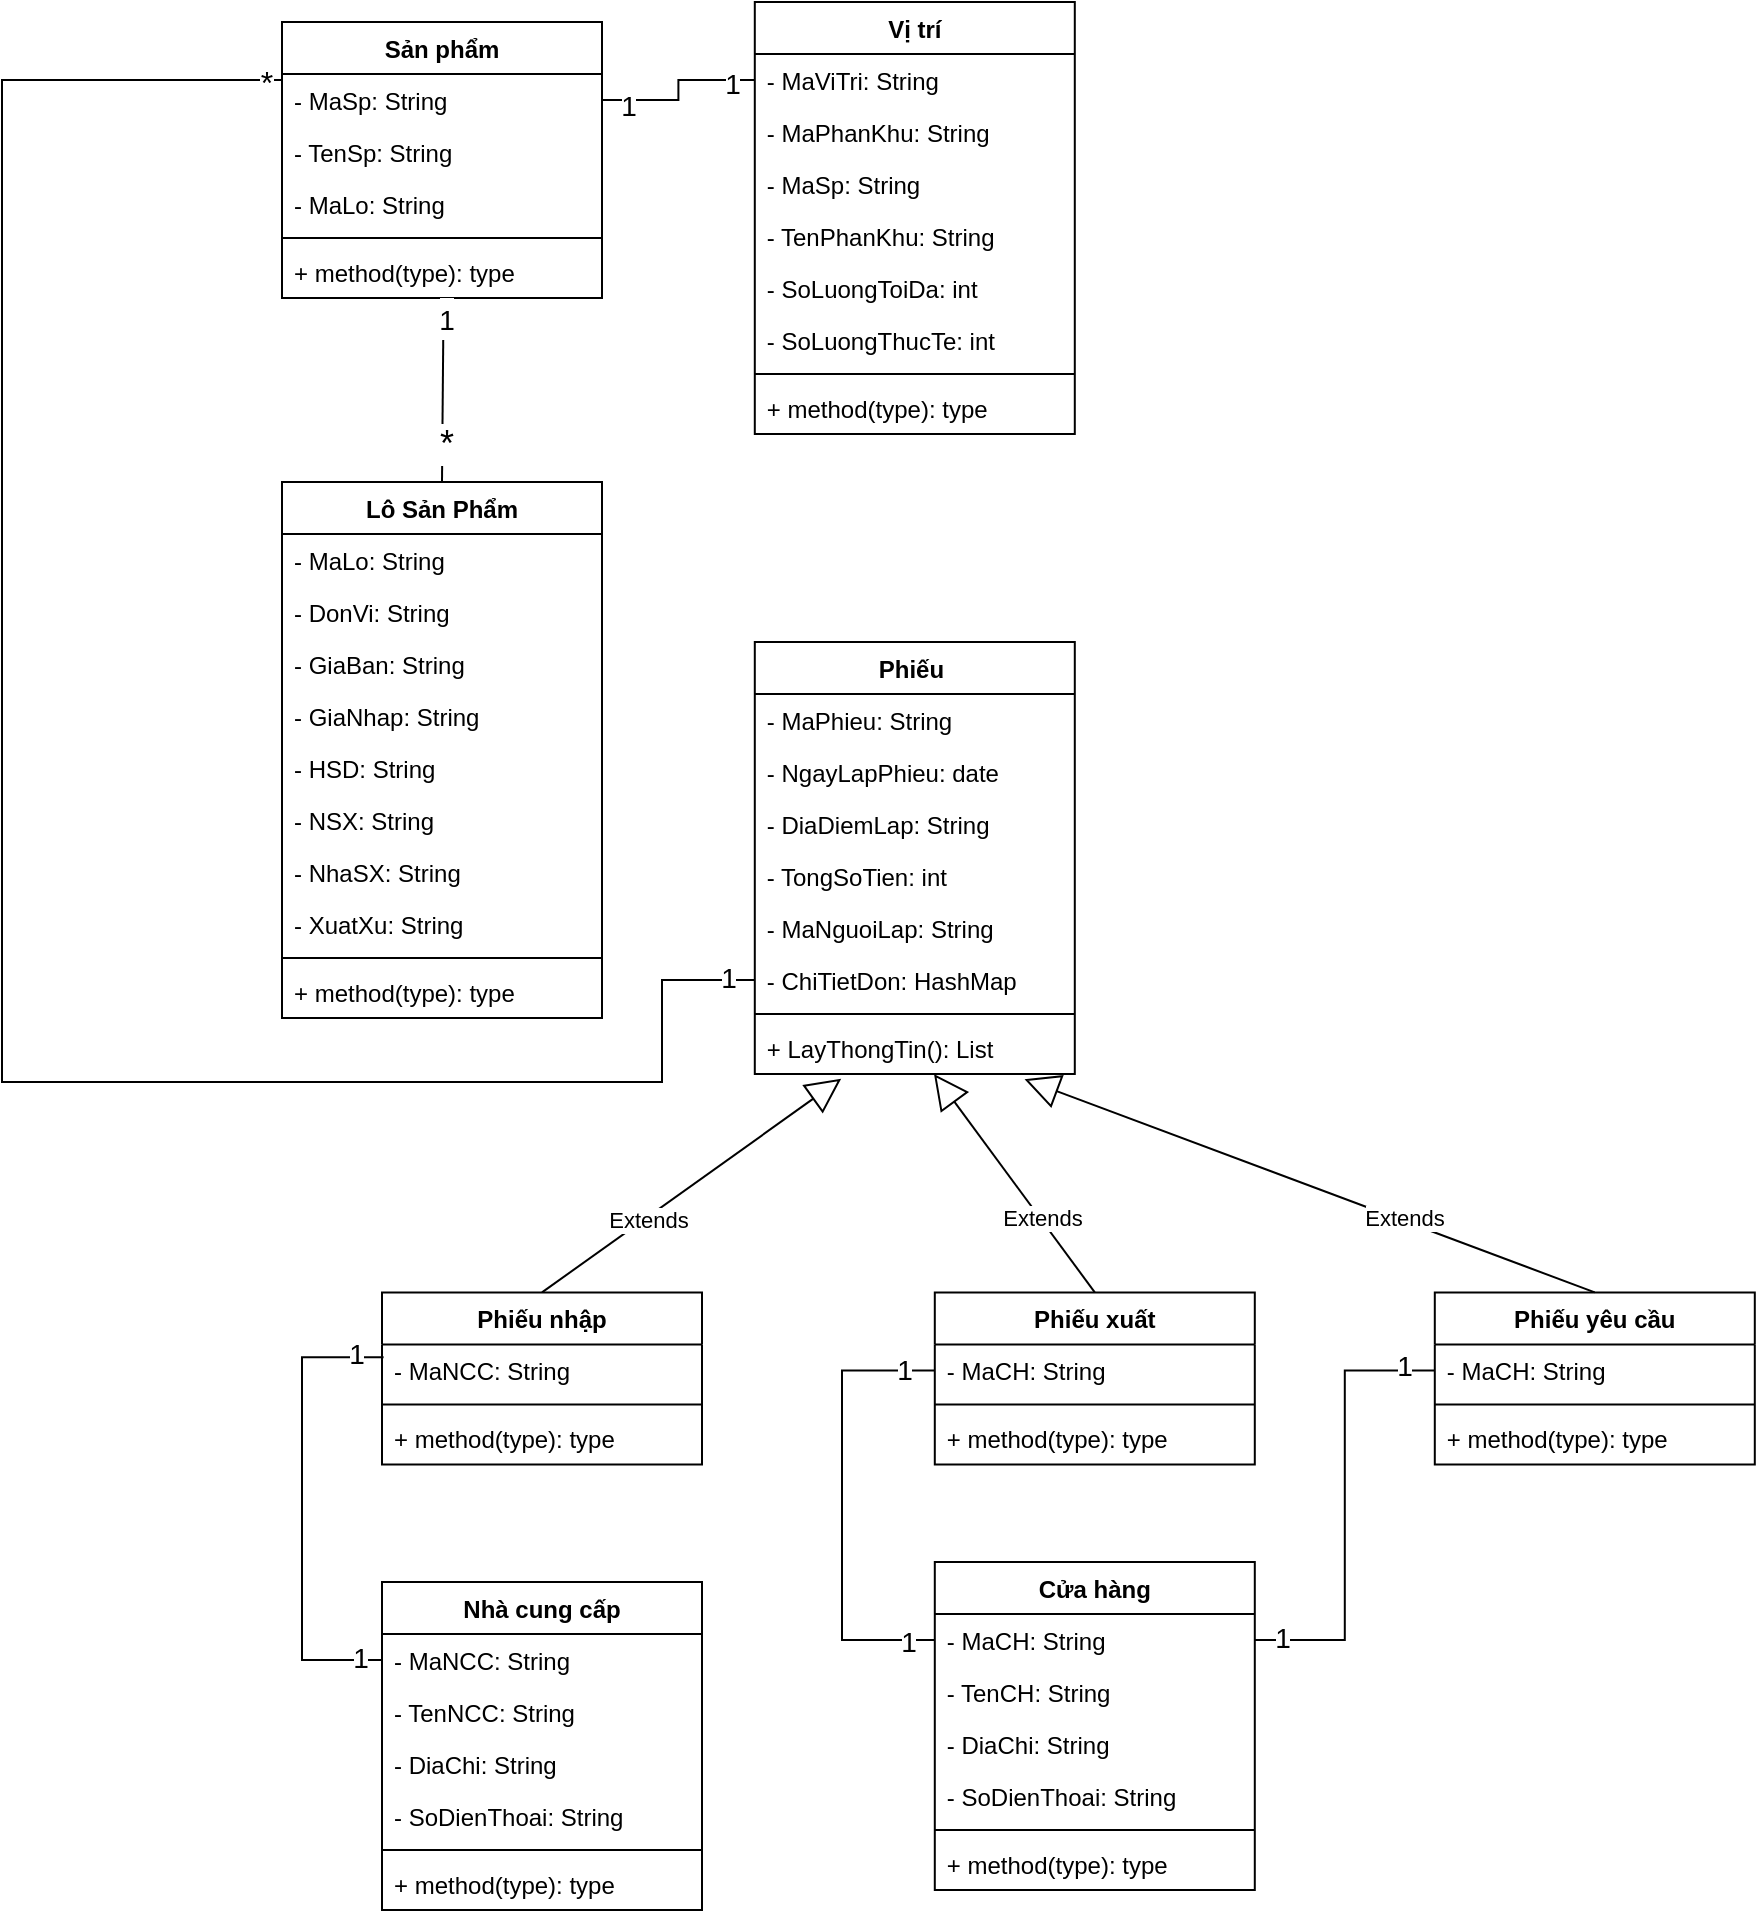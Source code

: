 <mxfile version="20.5.3" type="device"><diagram id="uJWlZhj5p0VkXY1qJv1J" name="Page-1"><mxGraphModel dx="5024" dy="819" grid="1" gridSize="10" guides="1" tooltips="1" connect="1" arrows="1" fold="1" page="1" pageScale="1" pageWidth="3300" pageHeight="2339" math="0" shadow="0"><root><mxCell id="0"/><mxCell id="1" parent="0"/><mxCell id="GYhDDFYd2CLHwnAhfHel-1" value="Sản phẩm" style="swimlane;fontStyle=1;align=center;verticalAlign=top;childLayout=stackLayout;horizontal=1;startSize=26;horizontalStack=0;resizeParent=1;resizeParentMax=0;resizeLast=0;collapsible=1;marginBottom=0;" parent="1" vertex="1"><mxGeometry x="40" y="30" width="160" height="138" as="geometry"/></mxCell><mxCell id="GYhDDFYd2CLHwnAhfHel-2" value="- MaSp: String" style="text;strokeColor=none;fillColor=none;align=left;verticalAlign=top;spacingLeft=4;spacingRight=4;overflow=hidden;rotatable=0;points=[[0,0.5],[1,0.5]];portConstraint=eastwest;" parent="GYhDDFYd2CLHwnAhfHel-1" vertex="1"><mxGeometry y="26" width="160" height="26" as="geometry"/></mxCell><mxCell id="9U-EVyfVA3lLW2q7T1LE-18" value="- TenSp: String" style="text;strokeColor=none;fillColor=none;align=left;verticalAlign=top;spacingLeft=4;spacingRight=4;overflow=hidden;rotatable=0;points=[[0,0.5],[1,0.5]];portConstraint=eastwest;" parent="GYhDDFYd2CLHwnAhfHel-1" vertex="1"><mxGeometry y="52" width="160" height="26" as="geometry"/></mxCell><mxCell id="9U-EVyfVA3lLW2q7T1LE-27" value="- MaLo: String" style="text;strokeColor=none;fillColor=none;align=left;verticalAlign=top;spacingLeft=4;spacingRight=4;overflow=hidden;rotatable=0;points=[[0,0.5],[1,0.5]];portConstraint=eastwest;" parent="GYhDDFYd2CLHwnAhfHel-1" vertex="1"><mxGeometry y="78" width="160" height="26" as="geometry"/></mxCell><mxCell id="GYhDDFYd2CLHwnAhfHel-3" value="" style="line;strokeWidth=1;fillColor=none;align=left;verticalAlign=middle;spacingTop=-1;spacingLeft=3;spacingRight=3;rotatable=0;labelPosition=right;points=[];portConstraint=eastwest;" parent="GYhDDFYd2CLHwnAhfHel-1" vertex="1"><mxGeometry y="104" width="160" height="8" as="geometry"/></mxCell><mxCell id="GYhDDFYd2CLHwnAhfHel-4" value="+ method(type): type" style="text;strokeColor=none;fillColor=none;align=left;verticalAlign=top;spacingLeft=4;spacingRight=4;overflow=hidden;rotatable=0;points=[[0,0.5],[1,0.5]];portConstraint=eastwest;" parent="GYhDDFYd2CLHwnAhfHel-1" vertex="1"><mxGeometry y="112" width="160" height="26" as="geometry"/></mxCell><mxCell id="sD5g3OfhOv77kDzo42VY-13" style="edgeStyle=none;rounded=0;orthogonalLoop=1;jettySize=auto;html=1;exitX=0.5;exitY=0;exitDx=0;exitDy=0;entryX=0.505;entryY=0.985;entryDx=0;entryDy=0;entryPerimeter=0;fontSize=18;endArrow=none;endFill=0;" parent="1" source="GYhDDFYd2CLHwnAhfHel-5" target="GYhDDFYd2CLHwnAhfHel-4" edge="1"><mxGeometry relative="1" as="geometry"/></mxCell><mxCell id="sD5g3OfhOv77kDzo42VY-14" value="&lt;font style=&quot;font-size: 14px&quot;&gt;1&lt;/font&gt;" style="edgeLabel;html=1;align=center;verticalAlign=middle;resizable=0;points=[];fontSize=18;" parent="sD5g3OfhOv77kDzo42VY-13" vertex="1" connectable="0"><mxGeometry x="0.772" y="-1" relative="1" as="geometry"><mxPoint as="offset"/></mxGeometry></mxCell><mxCell id="sD5g3OfhOv77kDzo42VY-15" value="*" style="edgeLabel;html=1;align=center;verticalAlign=middle;resizable=0;points=[];fontSize=18;" parent="sD5g3OfhOv77kDzo42VY-13" vertex="1" connectable="0"><mxGeometry x="-0.58" y="-2" relative="1" as="geometry"><mxPoint as="offset"/></mxGeometry></mxCell><mxCell id="GYhDDFYd2CLHwnAhfHel-5" value="Lô Sản Phẩm" style="swimlane;fontStyle=1;align=center;verticalAlign=top;childLayout=stackLayout;horizontal=1;startSize=26;horizontalStack=0;resizeParent=1;resizeParentMax=0;resizeLast=0;collapsible=1;marginBottom=0;" parent="1" vertex="1"><mxGeometry x="40" y="260" width="160" height="268" as="geometry"/></mxCell><mxCell id="9U-EVyfVA3lLW2q7T1LE-44" value="- MaLo: String" style="text;strokeColor=none;fillColor=none;align=left;verticalAlign=top;spacingLeft=4;spacingRight=4;overflow=hidden;rotatable=0;points=[[0,0.5],[1,0.5]];portConstraint=eastwest;" parent="GYhDDFYd2CLHwnAhfHel-5" vertex="1"><mxGeometry y="26" width="160" height="26" as="geometry"/></mxCell><mxCell id="9U-EVyfVA3lLW2q7T1LE-52" value="- DonVi: String" style="text;strokeColor=none;fillColor=none;align=left;verticalAlign=top;spacingLeft=4;spacingRight=4;overflow=hidden;rotatable=0;points=[[0,0.5],[1,0.5]];portConstraint=eastwest;" parent="GYhDDFYd2CLHwnAhfHel-5" vertex="1"><mxGeometry y="52" width="160" height="26" as="geometry"/></mxCell><mxCell id="9U-EVyfVA3lLW2q7T1LE-51" value="- GiaBan: String" style="text;strokeColor=none;fillColor=none;align=left;verticalAlign=top;spacingLeft=4;spacingRight=4;overflow=hidden;rotatable=0;points=[[0,0.5],[1,0.5]];portConstraint=eastwest;" parent="GYhDDFYd2CLHwnAhfHel-5" vertex="1"><mxGeometry y="78" width="160" height="26" as="geometry"/></mxCell><mxCell id="9U-EVyfVA3lLW2q7T1LE-50" value="- GiaNhap: String" style="text;strokeColor=none;fillColor=none;align=left;verticalAlign=top;spacingLeft=4;spacingRight=4;overflow=hidden;rotatable=0;points=[[0,0.5],[1,0.5]];portConstraint=eastwest;" parent="GYhDDFYd2CLHwnAhfHel-5" vertex="1"><mxGeometry y="104" width="160" height="26" as="geometry"/></mxCell><mxCell id="9U-EVyfVA3lLW2q7T1LE-49" value="- HSD: String" style="text;strokeColor=none;fillColor=none;align=left;verticalAlign=top;spacingLeft=4;spacingRight=4;overflow=hidden;rotatable=0;points=[[0,0.5],[1,0.5]];portConstraint=eastwest;" parent="GYhDDFYd2CLHwnAhfHel-5" vertex="1"><mxGeometry y="130" width="160" height="26" as="geometry"/></mxCell><mxCell id="9U-EVyfVA3lLW2q7T1LE-48" value="- NSX: String" style="text;strokeColor=none;fillColor=none;align=left;verticalAlign=top;spacingLeft=4;spacingRight=4;overflow=hidden;rotatable=0;points=[[0,0.5],[1,0.5]];portConstraint=eastwest;" parent="GYhDDFYd2CLHwnAhfHel-5" vertex="1"><mxGeometry y="156" width="160" height="26" as="geometry"/></mxCell><mxCell id="9U-EVyfVA3lLW2q7T1LE-47" value="- NhaSX: String" style="text;strokeColor=none;fillColor=none;align=left;verticalAlign=top;spacingLeft=4;spacingRight=4;overflow=hidden;rotatable=0;points=[[0,0.5],[1,0.5]];portConstraint=eastwest;" parent="GYhDDFYd2CLHwnAhfHel-5" vertex="1"><mxGeometry y="182" width="160" height="26" as="geometry"/></mxCell><mxCell id="9U-EVyfVA3lLW2q7T1LE-46" value="- XuatXu: String" style="text;strokeColor=none;fillColor=none;align=left;verticalAlign=top;spacingLeft=4;spacingRight=4;overflow=hidden;rotatable=0;points=[[0,0.5],[1,0.5]];portConstraint=eastwest;" parent="GYhDDFYd2CLHwnAhfHel-5" vertex="1"><mxGeometry y="208" width="160" height="26" as="geometry"/></mxCell><mxCell id="GYhDDFYd2CLHwnAhfHel-7" value="" style="line;strokeWidth=1;fillColor=none;align=left;verticalAlign=middle;spacingTop=-1;spacingLeft=3;spacingRight=3;rotatable=0;labelPosition=right;points=[];portConstraint=eastwest;" parent="GYhDDFYd2CLHwnAhfHel-5" vertex="1"><mxGeometry y="234" width="160" height="8" as="geometry"/></mxCell><mxCell id="GYhDDFYd2CLHwnAhfHel-8" value="+ method(type): type" style="text;strokeColor=none;fillColor=none;align=left;verticalAlign=top;spacingLeft=4;spacingRight=4;overflow=hidden;rotatable=0;points=[[0,0.5],[1,0.5]];portConstraint=eastwest;" parent="GYhDDFYd2CLHwnAhfHel-5" vertex="1"><mxGeometry y="242" width="160" height="26" as="geometry"/></mxCell><mxCell id="GYhDDFYd2CLHwnAhfHel-9" value="Phiếu " style="swimlane;fontStyle=1;align=center;verticalAlign=top;childLayout=stackLayout;horizontal=1;startSize=26;horizontalStack=0;resizeParent=1;resizeParentMax=0;resizeLast=0;collapsible=1;marginBottom=0;" parent="1" vertex="1"><mxGeometry x="276.4" y="340" width="160" height="216" as="geometry"/></mxCell><mxCell id="GYhDDFYd2CLHwnAhfHel-10" value="- MaPhieu: String" style="text;strokeColor=none;fillColor=none;align=left;verticalAlign=top;spacingLeft=4;spacingRight=4;overflow=hidden;rotatable=0;points=[[0,0.5],[1,0.5]];portConstraint=eastwest;" parent="GYhDDFYd2CLHwnAhfHel-9" vertex="1"><mxGeometry y="26" width="160" height="26" as="geometry"/></mxCell><mxCell id="9U-EVyfVA3lLW2q7T1LE-58" value="- NgayLapPhieu: date" style="text;strokeColor=none;fillColor=none;align=left;verticalAlign=top;spacingLeft=4;spacingRight=4;overflow=hidden;rotatable=0;points=[[0,0.5],[1,0.5]];portConstraint=eastwest;" parent="GYhDDFYd2CLHwnAhfHel-9" vertex="1"><mxGeometry y="52" width="160" height="26" as="geometry"/></mxCell><mxCell id="9U-EVyfVA3lLW2q7T1LE-60" value="- DiaDiemLap: String" style="text;strokeColor=none;fillColor=none;align=left;verticalAlign=top;spacingLeft=4;spacingRight=4;overflow=hidden;rotatable=0;points=[[0,0.5],[1,0.5]];portConstraint=eastwest;" parent="GYhDDFYd2CLHwnAhfHel-9" vertex="1"><mxGeometry y="78" width="160" height="26" as="geometry"/></mxCell><mxCell id="9U-EVyfVA3lLW2q7T1LE-61" value="- TongSoTien: int" style="text;strokeColor=none;fillColor=none;align=left;verticalAlign=top;spacingLeft=4;spacingRight=4;overflow=hidden;rotatable=0;points=[[0,0.5],[1,0.5]];portConstraint=eastwest;" parent="GYhDDFYd2CLHwnAhfHel-9" vertex="1"><mxGeometry y="104" width="160" height="26" as="geometry"/></mxCell><mxCell id="9U-EVyfVA3lLW2q7T1LE-63" value="- MaNguoiLap: String" style="text;strokeColor=none;fillColor=none;align=left;verticalAlign=top;spacingLeft=4;spacingRight=4;overflow=hidden;rotatable=0;points=[[0,0.5],[1,0.5]];portConstraint=eastwest;" parent="GYhDDFYd2CLHwnAhfHel-9" vertex="1"><mxGeometry y="130" width="160" height="26" as="geometry"/></mxCell><mxCell id="402QxbEDGBiEVg_D4H98-1" value="- ChiTietDon: HashMap" style="text;strokeColor=none;fillColor=none;align=left;verticalAlign=top;spacingLeft=4;spacingRight=4;overflow=hidden;rotatable=0;points=[[0,0.5],[1,0.5]];portConstraint=eastwest;" parent="GYhDDFYd2CLHwnAhfHel-9" vertex="1"><mxGeometry y="156" width="160" height="26" as="geometry"/></mxCell><mxCell id="GYhDDFYd2CLHwnAhfHel-11" value="" style="line;strokeWidth=1;fillColor=none;align=left;verticalAlign=middle;spacingTop=-1;spacingLeft=3;spacingRight=3;rotatable=0;labelPosition=right;points=[];portConstraint=eastwest;" parent="GYhDDFYd2CLHwnAhfHel-9" vertex="1"><mxGeometry y="182" width="160" height="8" as="geometry"/></mxCell><mxCell id="GYhDDFYd2CLHwnAhfHel-12" value="+ LayThongTin(): List" style="text;strokeColor=none;fillColor=none;align=left;verticalAlign=top;spacingLeft=4;spacingRight=4;overflow=hidden;rotatable=0;points=[[0,0.5],[1,0.5]];portConstraint=eastwest;" parent="GYhDDFYd2CLHwnAhfHel-9" vertex="1"><mxGeometry y="190" width="160" height="26" as="geometry"/></mxCell><mxCell id="9U-EVyfVA3lLW2q7T1LE-11" style="edgeStyle=none;rounded=0;orthogonalLoop=1;jettySize=auto;html=1;exitX=0.5;exitY=0;exitDx=0;exitDy=0;entryX=0.56;entryY=1;entryDx=0;entryDy=0;entryPerimeter=0;endArrow=block;endFill=0;endSize=15;" parent="1" source="GYhDDFYd2CLHwnAhfHel-17" target="GYhDDFYd2CLHwnAhfHel-12" edge="1"><mxGeometry relative="1" as="geometry"><mxPoint x="346.4" y="630.802" as="targetPoint"/></mxGeometry></mxCell><mxCell id="9U-EVyfVA3lLW2q7T1LE-13" value="Extends" style="edgeLabel;html=1;align=center;verticalAlign=middle;resizable=0;points=[];" parent="9U-EVyfVA3lLW2q7T1LE-11" vertex="1" connectable="0"><mxGeometry x="-0.323" y="-1" relative="1" as="geometry"><mxPoint as="offset"/></mxGeometry></mxCell><mxCell id="GYhDDFYd2CLHwnAhfHel-17" value="Phiếu xuất" style="swimlane;fontStyle=1;align=center;verticalAlign=top;childLayout=stackLayout;horizontal=1;startSize=26;horizontalStack=0;resizeParent=1;resizeParentMax=0;resizeLast=0;collapsible=1;marginBottom=0;" parent="1" vertex="1"><mxGeometry x="366.4" y="665.19" width="160" height="86" as="geometry"/></mxCell><mxCell id="GYhDDFYd2CLHwnAhfHel-18" value="- MaCH: String" style="text;strokeColor=none;fillColor=none;align=left;verticalAlign=top;spacingLeft=4;spacingRight=4;overflow=hidden;rotatable=0;points=[[0,0.5],[1,0.5]];portConstraint=eastwest;" parent="GYhDDFYd2CLHwnAhfHel-17" vertex="1"><mxGeometry y="26" width="160" height="26" as="geometry"/></mxCell><mxCell id="GYhDDFYd2CLHwnAhfHel-19" value="" style="line;strokeWidth=1;fillColor=none;align=left;verticalAlign=middle;spacingTop=-1;spacingLeft=3;spacingRight=3;rotatable=0;labelPosition=right;points=[];portConstraint=eastwest;" parent="GYhDDFYd2CLHwnAhfHel-17" vertex="1"><mxGeometry y="52" width="160" height="8" as="geometry"/></mxCell><mxCell id="GYhDDFYd2CLHwnAhfHel-20" value="+ method(type): type" style="text;strokeColor=none;fillColor=none;align=left;verticalAlign=top;spacingLeft=4;spacingRight=4;overflow=hidden;rotatable=0;points=[[0,0.5],[1,0.5]];portConstraint=eastwest;" parent="GYhDDFYd2CLHwnAhfHel-17" vertex="1"><mxGeometry y="60" width="160" height="26" as="geometry"/></mxCell><mxCell id="GYhDDFYd2CLHwnAhfHel-21" value="Phiếu yêu cầu" style="swimlane;fontStyle=1;align=center;verticalAlign=top;childLayout=stackLayout;horizontal=1;startSize=26;horizontalStack=0;resizeParent=1;resizeParentMax=0;resizeLast=0;collapsible=1;marginBottom=0;" parent="1" vertex="1"><mxGeometry x="616.4" y="665.19" width="160" height="86" as="geometry"/></mxCell><mxCell id="1pD8v9Gok5Z5hVfGm3Gx-4" value="- MaCH: String" style="text;strokeColor=none;fillColor=none;align=left;verticalAlign=top;spacingLeft=4;spacingRight=4;overflow=hidden;rotatable=0;points=[[0,0.5],[1,0.5]];portConstraint=eastwest;" parent="GYhDDFYd2CLHwnAhfHel-21" vertex="1"><mxGeometry y="26" width="160" height="26" as="geometry"/></mxCell><mxCell id="GYhDDFYd2CLHwnAhfHel-23" value="" style="line;strokeWidth=1;fillColor=none;align=left;verticalAlign=middle;spacingTop=-1;spacingLeft=3;spacingRight=3;rotatable=0;labelPosition=right;points=[];portConstraint=eastwest;" parent="GYhDDFYd2CLHwnAhfHel-21" vertex="1"><mxGeometry y="52" width="160" height="8" as="geometry"/></mxCell><mxCell id="GYhDDFYd2CLHwnAhfHel-24" value="+ method(type): type" style="text;strokeColor=none;fillColor=none;align=left;verticalAlign=top;spacingLeft=4;spacingRight=4;overflow=hidden;rotatable=0;points=[[0,0.5],[1,0.5]];portConstraint=eastwest;" parent="GYhDDFYd2CLHwnAhfHel-21" vertex="1"><mxGeometry y="60" width="160" height="26" as="geometry"/></mxCell><mxCell id="9U-EVyfVA3lLW2q7T1LE-9" style="rounded=0;orthogonalLoop=1;jettySize=auto;html=1;exitX=0.5;exitY=0;exitDx=0;exitDy=0;entryX=0.27;entryY=1.092;entryDx=0;entryDy=0;entryPerimeter=0;endArrow=block;endFill=0;endSize=15;" parent="1" source="GYhDDFYd2CLHwnAhfHel-25" target="GYhDDFYd2CLHwnAhfHel-12" edge="1"><mxGeometry relative="1" as="geometry"><mxPoint x="206.4" y="665.19" as="sourcePoint"/><mxPoint x="329.6" y="629.996" as="targetPoint"/></mxGeometry></mxCell><mxCell id="9U-EVyfVA3lLW2q7T1LE-12" value="Extends" style="edgeLabel;html=1;align=center;verticalAlign=middle;resizable=0;points=[];" parent="9U-EVyfVA3lLW2q7T1LE-9" vertex="1" connectable="0"><mxGeometry x="-0.31" y="-1" relative="1" as="geometry"><mxPoint as="offset"/></mxGeometry></mxCell><mxCell id="GYhDDFYd2CLHwnAhfHel-25" value="Phiếu nhập" style="swimlane;fontStyle=1;align=center;verticalAlign=top;childLayout=stackLayout;horizontal=1;startSize=26;horizontalStack=0;resizeParent=1;resizeParentMax=0;resizeLast=0;collapsible=1;marginBottom=0;" parent="1" vertex="1"><mxGeometry x="90" y="665.19" width="160" height="86" as="geometry"/></mxCell><mxCell id="9U-EVyfVA3lLW2q7T1LE-62" value="- MaNCC: String" style="text;strokeColor=none;fillColor=none;align=left;verticalAlign=top;spacingLeft=4;spacingRight=4;overflow=hidden;rotatable=0;points=[[0,0.5],[1,0.5]];portConstraint=eastwest;" parent="GYhDDFYd2CLHwnAhfHel-25" vertex="1"><mxGeometry y="26" width="160" height="26" as="geometry"/></mxCell><mxCell id="GYhDDFYd2CLHwnAhfHel-27" value="" style="line;strokeWidth=1;fillColor=none;align=left;verticalAlign=middle;spacingTop=-1;spacingLeft=3;spacingRight=3;rotatable=0;labelPosition=right;points=[];portConstraint=eastwest;" parent="GYhDDFYd2CLHwnAhfHel-25" vertex="1"><mxGeometry y="52" width="160" height="8" as="geometry"/></mxCell><mxCell id="GYhDDFYd2CLHwnAhfHel-28" value="+ method(type): type" style="text;strokeColor=none;fillColor=none;align=left;verticalAlign=top;spacingLeft=4;spacingRight=4;overflow=hidden;rotatable=0;points=[[0,0.5],[1,0.5]];portConstraint=eastwest;" parent="GYhDDFYd2CLHwnAhfHel-25" vertex="1"><mxGeometry y="60" width="160" height="26" as="geometry"/></mxCell><mxCell id="9U-EVyfVA3lLW2q7T1LE-1" value="Nhà cung cấp" style="swimlane;fontStyle=1;align=center;verticalAlign=top;childLayout=stackLayout;horizontal=1;startSize=26;horizontalStack=0;resizeParent=1;resizeParentMax=0;resizeLast=0;collapsible=1;marginBottom=0;" parent="1" vertex="1"><mxGeometry x="90" y="810" width="160" height="164" as="geometry"/></mxCell><mxCell id="9U-EVyfVA3lLW2q7T1LE-2" value="- MaNCC: String" style="text;strokeColor=none;fillColor=none;align=left;verticalAlign=top;spacingLeft=4;spacingRight=4;overflow=hidden;rotatable=0;points=[[0,0.5],[1,0.5]];portConstraint=eastwest;" parent="9U-EVyfVA3lLW2q7T1LE-1" vertex="1"><mxGeometry y="26" width="160" height="26" as="geometry"/></mxCell><mxCell id="sD5g3OfhOv77kDzo42VY-2" value="- TenNCC: String" style="text;strokeColor=none;fillColor=none;align=left;verticalAlign=top;spacingLeft=4;spacingRight=4;overflow=hidden;rotatable=0;points=[[0,0.5],[1,0.5]];portConstraint=eastwest;" parent="9U-EVyfVA3lLW2q7T1LE-1" vertex="1"><mxGeometry y="52" width="160" height="26" as="geometry"/></mxCell><mxCell id="sD5g3OfhOv77kDzo42VY-3" value="- DiaChi: String" style="text;strokeColor=none;fillColor=none;align=left;verticalAlign=top;spacingLeft=4;spacingRight=4;overflow=hidden;rotatable=0;points=[[0,0.5],[1,0.5]];portConstraint=eastwest;" parent="9U-EVyfVA3lLW2q7T1LE-1" vertex="1"><mxGeometry y="78" width="160" height="26" as="geometry"/></mxCell><mxCell id="sD5g3OfhOv77kDzo42VY-4" value="- SoDienThoai: String" style="text;strokeColor=none;fillColor=none;align=left;verticalAlign=top;spacingLeft=4;spacingRight=4;overflow=hidden;rotatable=0;points=[[0,0.5],[1,0.5]];portConstraint=eastwest;" parent="9U-EVyfVA3lLW2q7T1LE-1" vertex="1"><mxGeometry y="104" width="160" height="26" as="geometry"/></mxCell><mxCell id="9U-EVyfVA3lLW2q7T1LE-3" value="" style="line;strokeWidth=1;fillColor=none;align=left;verticalAlign=middle;spacingTop=-1;spacingLeft=3;spacingRight=3;rotatable=0;labelPosition=right;points=[];portConstraint=eastwest;" parent="9U-EVyfVA3lLW2q7T1LE-1" vertex="1"><mxGeometry y="130" width="160" height="8" as="geometry"/></mxCell><mxCell id="9U-EVyfVA3lLW2q7T1LE-4" value="+ method(type): type" style="text;strokeColor=none;fillColor=none;align=left;verticalAlign=top;spacingLeft=4;spacingRight=4;overflow=hidden;rotatable=0;points=[[0,0.5],[1,0.5]];portConstraint=eastwest;" parent="9U-EVyfVA3lLW2q7T1LE-1" vertex="1"><mxGeometry y="138" width="160" height="26" as="geometry"/></mxCell><mxCell id="9U-EVyfVA3lLW2q7T1LE-5" value="Cửa hàng" style="swimlane;fontStyle=1;align=center;verticalAlign=top;childLayout=stackLayout;horizontal=1;startSize=26;horizontalStack=0;resizeParent=1;resizeParentMax=0;resizeLast=0;collapsible=1;marginBottom=0;" parent="1" vertex="1"><mxGeometry x="366.4" y="800" width="160" height="164" as="geometry"/></mxCell><mxCell id="sD5g3OfhOv77kDzo42VY-8" value="- MaCH: String" style="text;strokeColor=none;fillColor=none;align=left;verticalAlign=top;spacingLeft=4;spacingRight=4;overflow=hidden;rotatable=0;points=[[0,0.5],[1,0.5]];portConstraint=eastwest;" parent="9U-EVyfVA3lLW2q7T1LE-5" vertex="1"><mxGeometry y="26" width="160" height="26" as="geometry"/></mxCell><mxCell id="sD5g3OfhOv77kDzo42VY-9" value="- TenCH: String" style="text;strokeColor=none;fillColor=none;align=left;verticalAlign=top;spacingLeft=4;spacingRight=4;overflow=hidden;rotatable=0;points=[[0,0.5],[1,0.5]];portConstraint=eastwest;" parent="9U-EVyfVA3lLW2q7T1LE-5" vertex="1"><mxGeometry y="52" width="160" height="26" as="geometry"/></mxCell><mxCell id="sD5g3OfhOv77kDzo42VY-10" value="- DiaChi: String" style="text;strokeColor=none;fillColor=none;align=left;verticalAlign=top;spacingLeft=4;spacingRight=4;overflow=hidden;rotatable=0;points=[[0,0.5],[1,0.5]];portConstraint=eastwest;" parent="9U-EVyfVA3lLW2q7T1LE-5" vertex="1"><mxGeometry y="78" width="160" height="26" as="geometry"/></mxCell><mxCell id="sD5g3OfhOv77kDzo42VY-11" value="- SoDienThoai: String" style="text;strokeColor=none;fillColor=none;align=left;verticalAlign=top;spacingLeft=4;spacingRight=4;overflow=hidden;rotatable=0;points=[[0,0.5],[1,0.5]];portConstraint=eastwest;" parent="9U-EVyfVA3lLW2q7T1LE-5" vertex="1"><mxGeometry y="104" width="160" height="26" as="geometry"/></mxCell><mxCell id="9U-EVyfVA3lLW2q7T1LE-7" value="" style="line;strokeWidth=1;fillColor=none;align=left;verticalAlign=middle;spacingTop=-1;spacingLeft=3;spacingRight=3;rotatable=0;labelPosition=right;points=[];portConstraint=eastwest;" parent="9U-EVyfVA3lLW2q7T1LE-5" vertex="1"><mxGeometry y="130" width="160" height="8" as="geometry"/></mxCell><mxCell id="9U-EVyfVA3lLW2q7T1LE-8" value="+ method(type): type" style="text;strokeColor=none;fillColor=none;align=left;verticalAlign=top;spacingLeft=4;spacingRight=4;overflow=hidden;rotatable=0;points=[[0,0.5],[1,0.5]];portConstraint=eastwest;" parent="9U-EVyfVA3lLW2q7T1LE-5" vertex="1"><mxGeometry y="138" width="160" height="26" as="geometry"/></mxCell><mxCell id="9U-EVyfVA3lLW2q7T1LE-23" value="Vị trí" style="swimlane;fontStyle=1;align=center;verticalAlign=top;childLayout=stackLayout;horizontal=1;startSize=26;horizontalStack=0;resizeParent=1;resizeParentMax=0;resizeLast=0;collapsible=1;marginBottom=0;" parent="1" vertex="1"><mxGeometry x="276.4" y="20" width="160" height="216" as="geometry"/></mxCell><mxCell id="9U-EVyfVA3lLW2q7T1LE-24" value="- MaViTri: String" style="text;strokeColor=none;fillColor=none;align=left;verticalAlign=top;spacingLeft=4;spacingRight=4;overflow=hidden;rotatable=0;points=[[0,0.5],[1,0.5]];portConstraint=eastwest;" parent="9U-EVyfVA3lLW2q7T1LE-23" vertex="1"><mxGeometry y="26" width="160" height="26" as="geometry"/></mxCell><mxCell id="9U-EVyfVA3lLW2q7T1LE-53" value="- MaPhanKhu: String" style="text;strokeColor=none;fillColor=none;align=left;verticalAlign=top;spacingLeft=4;spacingRight=4;overflow=hidden;rotatable=0;points=[[0,0.5],[1,0.5]];portConstraint=eastwest;" parent="9U-EVyfVA3lLW2q7T1LE-23" vertex="1"><mxGeometry y="52" width="160" height="26" as="geometry"/></mxCell><mxCell id="9U-EVyfVA3lLW2q7T1LE-54" value="- MaSp: String" style="text;strokeColor=none;fillColor=none;align=left;verticalAlign=top;spacingLeft=4;spacingRight=4;overflow=hidden;rotatable=0;points=[[0,0.5],[1,0.5]];portConstraint=eastwest;" parent="9U-EVyfVA3lLW2q7T1LE-23" vertex="1"><mxGeometry y="78" width="160" height="26" as="geometry"/></mxCell><mxCell id="9U-EVyfVA3lLW2q7T1LE-55" value="- TenPhanKhu: String" style="text;strokeColor=none;fillColor=none;align=left;verticalAlign=top;spacingLeft=4;spacingRight=4;overflow=hidden;rotatable=0;points=[[0,0.5],[1,0.5]];portConstraint=eastwest;" parent="9U-EVyfVA3lLW2q7T1LE-23" vertex="1"><mxGeometry y="104" width="160" height="26" as="geometry"/></mxCell><mxCell id="9U-EVyfVA3lLW2q7T1LE-56" value="- SoLuongToiDa: int" style="text;strokeColor=none;fillColor=none;align=left;verticalAlign=top;spacingLeft=4;spacingRight=4;overflow=hidden;rotatable=0;points=[[0,0.5],[1,0.5]];portConstraint=eastwest;" parent="9U-EVyfVA3lLW2q7T1LE-23" vertex="1"><mxGeometry y="130" width="160" height="26" as="geometry"/></mxCell><mxCell id="9U-EVyfVA3lLW2q7T1LE-57" value="- SoLuongThucTe: int" style="text;strokeColor=none;fillColor=none;align=left;verticalAlign=top;spacingLeft=4;spacingRight=4;overflow=hidden;rotatable=0;points=[[0,0.5],[1,0.5]];portConstraint=eastwest;" parent="9U-EVyfVA3lLW2q7T1LE-23" vertex="1"><mxGeometry y="156" width="160" height="26" as="geometry"/></mxCell><mxCell id="9U-EVyfVA3lLW2q7T1LE-25" value="" style="line;strokeWidth=1;fillColor=none;align=left;verticalAlign=middle;spacingTop=-1;spacingLeft=3;spacingRight=3;rotatable=0;labelPosition=right;points=[];portConstraint=eastwest;" parent="9U-EVyfVA3lLW2q7T1LE-23" vertex="1"><mxGeometry y="182" width="160" height="8" as="geometry"/></mxCell><mxCell id="9U-EVyfVA3lLW2q7T1LE-26" value="+ method(type): type" style="text;strokeColor=none;fillColor=none;align=left;verticalAlign=top;spacingLeft=4;spacingRight=4;overflow=hidden;rotatable=0;points=[[0,0.5],[1,0.5]];portConstraint=eastwest;" parent="9U-EVyfVA3lLW2q7T1LE-23" vertex="1"><mxGeometry y="190" width="160" height="26" as="geometry"/></mxCell><mxCell id="qCJe4dykcrelJia_o6mQ-1" style="edgeStyle=orthogonalEdgeStyle;rounded=0;orthogonalLoop=1;jettySize=auto;html=1;exitX=1;exitY=0.5;exitDx=0;exitDy=0;entryX=0;entryY=0.5;entryDx=0;entryDy=0;endArrow=none;endFill=0;endSize=10;" parent="1" source="GYhDDFYd2CLHwnAhfHel-2" target="9U-EVyfVA3lLW2q7T1LE-24" edge="1"><mxGeometry relative="1" as="geometry"/></mxCell><mxCell id="qCJe4dykcrelJia_o6mQ-6" value="&lt;font style=&quot;font-size: 14px&quot;&gt;1&lt;/font&gt;" style="edgeLabel;html=1;align=center;verticalAlign=middle;resizable=0;points=[];fontSize=15;" parent="qCJe4dykcrelJia_o6mQ-1" vertex="1" connectable="0"><mxGeometry x="-0.712" y="-2" relative="1" as="geometry"><mxPoint as="offset"/></mxGeometry></mxCell><mxCell id="qCJe4dykcrelJia_o6mQ-7" value="&lt;font style=&quot;font-size: 14px&quot;&gt;1&lt;/font&gt;" style="edgeLabel;html=1;align=center;verticalAlign=middle;resizable=0;points=[];fontSize=15;" parent="qCJe4dykcrelJia_o6mQ-1" vertex="1" connectable="0"><mxGeometry x="0.728" y="-1" relative="1" as="geometry"><mxPoint as="offset"/></mxGeometry></mxCell><mxCell id="1pD8v9Gok5Z5hVfGm3Gx-2" value="" style="endArrow=none;html=1;rounded=0;entryX=0.005;entryY=0.247;entryDx=0;entryDy=0;entryPerimeter=0;exitX=0;exitY=0.5;exitDx=0;exitDy=0;edgeStyle=orthogonalEdgeStyle;" parent="1" source="9U-EVyfVA3lLW2q7T1LE-2" target="9U-EVyfVA3lLW2q7T1LE-62" edge="1"><mxGeometry width="50" height="50" relative="1" as="geometry"><mxPoint x="260" y="810" as="sourcePoint"/><mxPoint x="310" y="760" as="targetPoint"/><Array as="points"><mxPoint x="50" y="849"/><mxPoint x="50" y="698"/></Array></mxGeometry></mxCell><mxCell id="1pD8v9Gok5Z5hVfGm3Gx-16" value="1" style="edgeLabel;html=1;align=center;verticalAlign=middle;resizable=0;points=[];fontSize=14;" parent="1pD8v9Gok5Z5hVfGm3Gx-2" vertex="1" connectable="0"><mxGeometry x="0.876" y="2" relative="1" as="geometry"><mxPoint as="offset"/></mxGeometry></mxCell><mxCell id="1pD8v9Gok5Z5hVfGm3Gx-17" value="1" style="edgeLabel;html=1;align=center;verticalAlign=middle;resizable=0;points=[];fontSize=14;" parent="1pD8v9Gok5Z5hVfGm3Gx-2" vertex="1" connectable="0"><mxGeometry x="-0.903" y="-1" relative="1" as="geometry"><mxPoint as="offset"/></mxGeometry></mxCell><mxCell id="1pD8v9Gok5Z5hVfGm3Gx-3" style="edgeStyle=orthogonalEdgeStyle;rounded=0;orthogonalLoop=1;jettySize=auto;html=1;exitX=0;exitY=0.5;exitDx=0;exitDy=0;entryX=0;entryY=0.5;entryDx=0;entryDy=0;endArrow=none;endFill=0;" parent="1" source="GYhDDFYd2CLHwnAhfHel-18" target="sD5g3OfhOv77kDzo42VY-8" edge="1"><mxGeometry relative="1" as="geometry"><Array as="points"><mxPoint x="320" y="704"/><mxPoint x="320" y="839"/></Array></mxGeometry></mxCell><mxCell id="1pD8v9Gok5Z5hVfGm3Gx-11" value="&lt;font style=&quot;font-size: 14px&quot;&gt;1&lt;/font&gt;" style="edgeLabel;html=1;align=center;verticalAlign=middle;resizable=0;points=[];" parent="1pD8v9Gok5Z5hVfGm3Gx-3" vertex="1" connectable="0"><mxGeometry x="-0.86" relative="1" as="geometry"><mxPoint as="offset"/></mxGeometry></mxCell><mxCell id="1pD8v9Gok5Z5hVfGm3Gx-12" value="&lt;font style=&quot;font-size: 14px&quot;&gt;1&lt;/font&gt;" style="edgeLabel;html=1;align=center;verticalAlign=middle;resizable=0;points=[];" parent="1pD8v9Gok5Z5hVfGm3Gx-3" vertex="1" connectable="0"><mxGeometry x="0.882" y="-1" relative="1" as="geometry"><mxPoint as="offset"/></mxGeometry></mxCell><mxCell id="1pD8v9Gok5Z5hVfGm3Gx-6" style="edgeStyle=none;rounded=0;orthogonalLoop=1;jettySize=auto;html=1;exitX=0.5;exitY=0;exitDx=0;exitDy=0;entryX=0.843;entryY=1.099;entryDx=0;entryDy=0;entryPerimeter=0;endArrow=block;endFill=0;endSize=15;" parent="1" source="GYhDDFYd2CLHwnAhfHel-21" target="GYhDDFYd2CLHwnAhfHel-12" edge="1"><mxGeometry relative="1" as="geometry"><mxPoint x="376.0" y="566" as="targetPoint"/><mxPoint x="456.4" y="675.19" as="sourcePoint"/></mxGeometry></mxCell><mxCell id="1pD8v9Gok5Z5hVfGm3Gx-7" value="Extends" style="edgeLabel;html=1;align=center;verticalAlign=middle;resizable=0;points=[];" parent="1pD8v9Gok5Z5hVfGm3Gx-6" vertex="1" connectable="0"><mxGeometry x="-0.323" y="-1" relative="1" as="geometry"><mxPoint as="offset"/></mxGeometry></mxCell><mxCell id="1pD8v9Gok5Z5hVfGm3Gx-8" style="edgeStyle=orthogonalEdgeStyle;rounded=0;orthogonalLoop=1;jettySize=auto;html=1;exitX=0;exitY=0.5;exitDx=0;exitDy=0;entryX=1;entryY=0.5;entryDx=0;entryDy=0;endArrow=none;endFill=0;" parent="1" source="1pD8v9Gok5Z5hVfGm3Gx-4" target="sD5g3OfhOv77kDzo42VY-8" edge="1"><mxGeometry relative="1" as="geometry"/></mxCell><mxCell id="1pD8v9Gok5Z5hVfGm3Gx-9" value="&lt;font style=&quot;font-size: 14px&quot;&gt;1&lt;/font&gt;" style="edgeLabel;html=1;align=center;verticalAlign=middle;resizable=0;points=[];" parent="1pD8v9Gok5Z5hVfGm3Gx-8" vertex="1" connectable="0"><mxGeometry x="0.882" y="-1" relative="1" as="geometry"><mxPoint as="offset"/></mxGeometry></mxCell><mxCell id="1pD8v9Gok5Z5hVfGm3Gx-10" value="&lt;font style=&quot;font-size: 14px&quot;&gt;1&lt;/font&gt;" style="edgeLabel;html=1;align=center;verticalAlign=middle;resizable=0;points=[];" parent="1pD8v9Gok5Z5hVfGm3Gx-8" vertex="1" connectable="0"><mxGeometry x="-0.859" y="-2" relative="1" as="geometry"><mxPoint as="offset"/></mxGeometry></mxCell><mxCell id="1pD8v9Gok5Z5hVfGm3Gx-13" style="edgeStyle=orthogonalEdgeStyle;rounded=0;orthogonalLoop=1;jettySize=auto;html=1;exitX=0;exitY=0.5;exitDx=0;exitDy=0;entryX=0;entryY=0.5;entryDx=0;entryDy=0;endArrow=none;endFill=0;" parent="1" source="GYhDDFYd2CLHwnAhfHel-2" target="402QxbEDGBiEVg_D4H98-1" edge="1"><mxGeometry relative="1" as="geometry"><Array as="points"><mxPoint x="40" y="59"/><mxPoint x="-100" y="59"/><mxPoint x="-100" y="560"/><mxPoint x="230" y="560"/><mxPoint x="230" y="509"/></Array></mxGeometry></mxCell><mxCell id="1pD8v9Gok5Z5hVfGm3Gx-14" value="&lt;font style=&quot;font-size: 16px&quot;&gt;*&lt;/font&gt;" style="edgeLabel;html=1;align=center;verticalAlign=middle;resizable=0;points=[];" parent="1pD8v9Gok5Z5hVfGm3Gx-13" vertex="1" connectable="0"><mxGeometry x="-0.967" y="1" relative="1" as="geometry"><mxPoint as="offset"/></mxGeometry></mxCell><mxCell id="1pD8v9Gok5Z5hVfGm3Gx-15" value="&lt;font style=&quot;font-size: 14px&quot;&gt;1&lt;/font&gt;" style="edgeLabel;html=1;align=center;verticalAlign=middle;resizable=0;points=[];fontSize=16;" parent="1pD8v9Gok5Z5hVfGm3Gx-13" vertex="1" connectable="0"><mxGeometry x="0.975" y="2" relative="1" as="geometry"><mxPoint as="offset"/></mxGeometry></mxCell></root></mxGraphModel></diagram></mxfile>